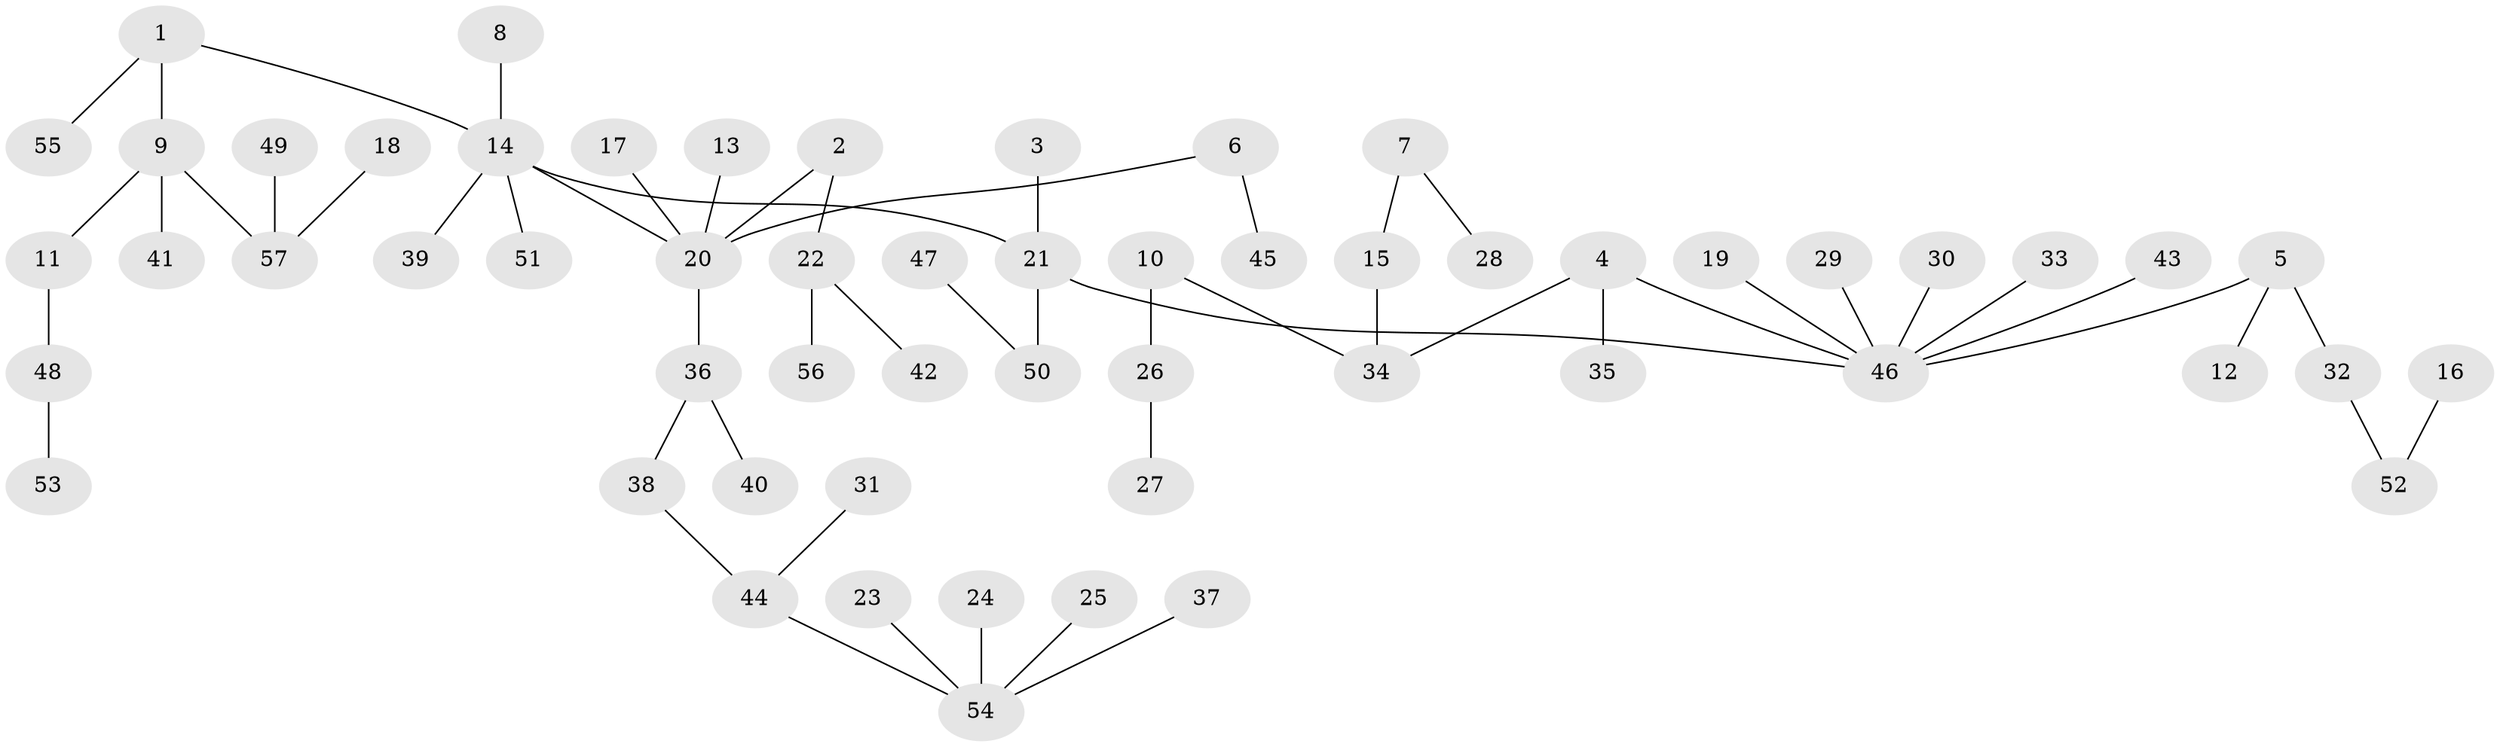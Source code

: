// original degree distribution, {5: 0.017543859649122806, 8: 0.008771929824561403, 7: 0.017543859649122806, 3: 0.11403508771929824, 4: 0.06140350877192982, 2: 0.2543859649122807, 10: 0.008771929824561403, 1: 0.5175438596491229}
// Generated by graph-tools (version 1.1) at 2025/02/03/09/25 03:02:22]
// undirected, 57 vertices, 56 edges
graph export_dot {
graph [start="1"]
  node [color=gray90,style=filled];
  1;
  2;
  3;
  4;
  5;
  6;
  7;
  8;
  9;
  10;
  11;
  12;
  13;
  14;
  15;
  16;
  17;
  18;
  19;
  20;
  21;
  22;
  23;
  24;
  25;
  26;
  27;
  28;
  29;
  30;
  31;
  32;
  33;
  34;
  35;
  36;
  37;
  38;
  39;
  40;
  41;
  42;
  43;
  44;
  45;
  46;
  47;
  48;
  49;
  50;
  51;
  52;
  53;
  54;
  55;
  56;
  57;
  1 -- 9 [weight=1.0];
  1 -- 14 [weight=1.0];
  1 -- 55 [weight=1.0];
  2 -- 20 [weight=1.0];
  2 -- 22 [weight=1.0];
  3 -- 21 [weight=1.0];
  4 -- 34 [weight=1.0];
  4 -- 35 [weight=1.0];
  4 -- 46 [weight=1.0];
  5 -- 12 [weight=1.0];
  5 -- 32 [weight=1.0];
  5 -- 46 [weight=1.0];
  6 -- 20 [weight=1.0];
  6 -- 45 [weight=1.0];
  7 -- 15 [weight=1.0];
  7 -- 28 [weight=1.0];
  8 -- 14 [weight=1.0];
  9 -- 11 [weight=1.0];
  9 -- 41 [weight=1.0];
  9 -- 57 [weight=1.0];
  10 -- 26 [weight=1.0];
  10 -- 34 [weight=1.0];
  11 -- 48 [weight=1.0];
  13 -- 20 [weight=1.0];
  14 -- 20 [weight=1.0];
  14 -- 21 [weight=1.0];
  14 -- 39 [weight=1.0];
  14 -- 51 [weight=1.0];
  15 -- 34 [weight=1.0];
  16 -- 52 [weight=1.0];
  17 -- 20 [weight=1.0];
  18 -- 57 [weight=1.0];
  19 -- 46 [weight=1.0];
  20 -- 36 [weight=1.0];
  21 -- 46 [weight=1.0];
  21 -- 50 [weight=1.0];
  22 -- 42 [weight=1.0];
  22 -- 56 [weight=1.0];
  23 -- 54 [weight=1.0];
  24 -- 54 [weight=1.0];
  25 -- 54 [weight=1.0];
  26 -- 27 [weight=1.0];
  29 -- 46 [weight=1.0];
  30 -- 46 [weight=1.0];
  31 -- 44 [weight=1.0];
  32 -- 52 [weight=1.0];
  33 -- 46 [weight=1.0];
  36 -- 38 [weight=1.0];
  36 -- 40 [weight=1.0];
  37 -- 54 [weight=1.0];
  38 -- 44 [weight=1.0];
  43 -- 46 [weight=1.0];
  44 -- 54 [weight=1.0];
  47 -- 50 [weight=1.0];
  48 -- 53 [weight=1.0];
  49 -- 57 [weight=1.0];
}
